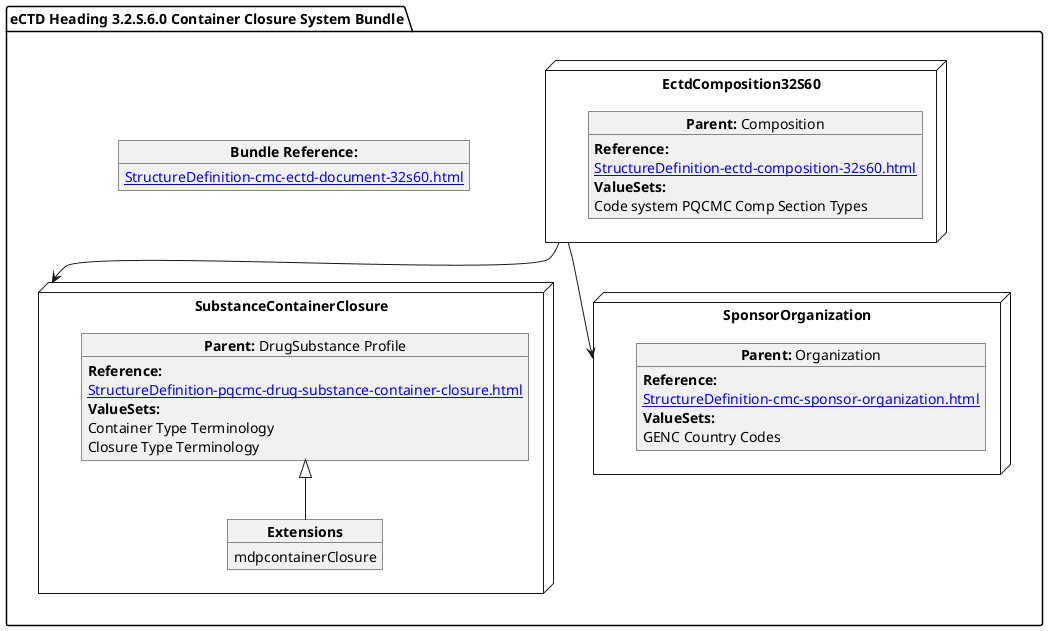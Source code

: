 @startuml
allowmixing
'Mixed model of use case and object
package "eCTD Heading 3.2.S.6.0 Container Closure System Bundle" as NODES {

object "**Bundle Reference:**" as objbun {
              [[StructureDefinition-cmc-ectd-document-32s60.html]]
    }  

  node "EctdComposition32S60" as N1 { 
      object "**Parent:** Composition" as obj1 {
        **Reference:**
      [[StructureDefinition-ectd-composition-32s60.html]]
      **ValueSets:**
  Code system PQCMC Comp Section Types
    }   
}
node "SubstanceContainerClosure" as N21 { 
      object "**Parent:** DrugSubstance Profile" as obj22 {
          **Reference:**
      [[StructureDefinition-pqcmc-drug-substance-container-closure.html]]
        **ValueSets:**
        Container Type Terminology
        Closure Type Terminology
    }
    object "**Extensions**" as objEx {
        mdpcontainerClosure
    }
    obj22 <|-- objEx
}

node "SponsorOrganization" as NSO { 
      object "**Parent:** Organization" as objAu {
        **Reference:**
      [[StructureDefinition-cmc-sponsor-organization.html]]
        **ValueSets:**
        GENC Country Codes
    }
}
}

N1 --> N21
N1 --> NSO

@enduml